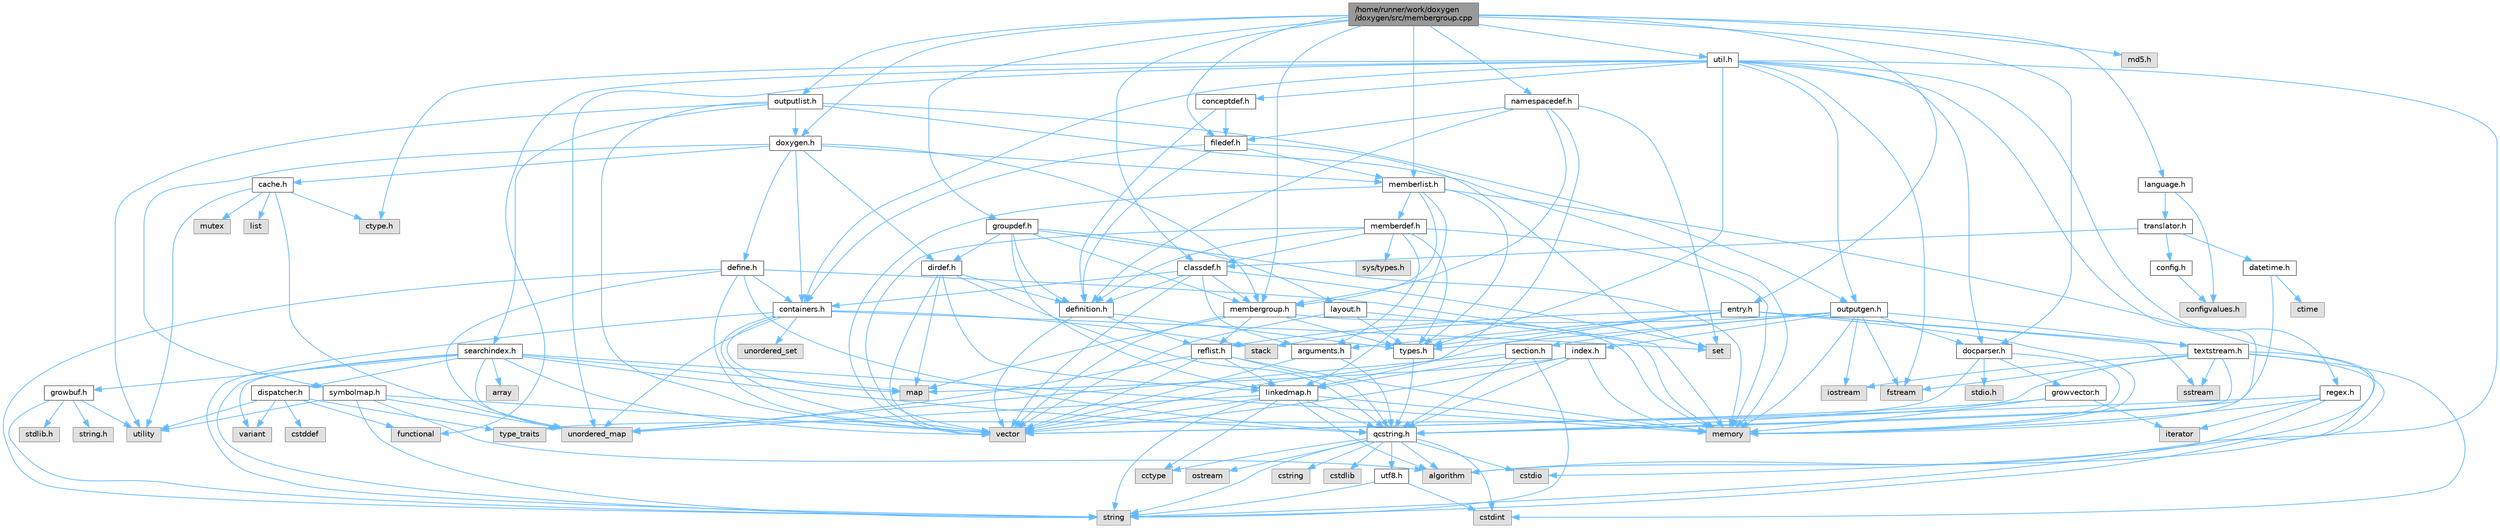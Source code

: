 digraph "/home/runner/work/doxygen/doxygen/src/membergroup.cpp"
{
 // INTERACTIVE_SVG=YES
 // LATEX_PDF_SIZE
  bgcolor="transparent";
  edge [fontname=Helvetica,fontsize=10,labelfontname=Helvetica,labelfontsize=10];
  node [fontname=Helvetica,fontsize=10,shape=box,height=0.2,width=0.4];
  Node1 [label="/home/runner/work/doxygen\l/doxygen/src/membergroup.cpp",height=0.2,width=0.4,color="gray40", fillcolor="grey60", style="filled", fontcolor="black",tooltip=" "];
  Node1 -> Node2 [color="steelblue1",style="solid"];
  Node2 [label="membergroup.h",height=0.2,width=0.4,color="grey40", fillcolor="white", style="filled",URL="$d9/d11/membergroup_8h.html",tooltip=" "];
  Node2 -> Node3 [color="steelblue1",style="solid"];
  Node3 [label="vector",height=0.2,width=0.4,color="grey60", fillcolor="#E0E0E0", style="filled",tooltip=" "];
  Node2 -> Node4 [color="steelblue1",style="solid"];
  Node4 [label="map",height=0.2,width=0.4,color="grey60", fillcolor="#E0E0E0", style="filled",tooltip=" "];
  Node2 -> Node5 [color="steelblue1",style="solid"];
  Node5 [label="memory",height=0.2,width=0.4,color="grey60", fillcolor="#E0E0E0", style="filled",tooltip=" "];
  Node2 -> Node6 [color="steelblue1",style="solid"];
  Node6 [label="types.h",height=0.2,width=0.4,color="grey40", fillcolor="white", style="filled",URL="$d9/d49/types_8h.html",tooltip="This file contains a number of basic enums and types."];
  Node6 -> Node7 [color="steelblue1",style="solid"];
  Node7 [label="qcstring.h",height=0.2,width=0.4,color="grey40", fillcolor="white", style="filled",URL="$d7/d5c/qcstring_8h.html",tooltip=" "];
  Node7 -> Node8 [color="steelblue1",style="solid"];
  Node8 [label="string",height=0.2,width=0.4,color="grey60", fillcolor="#E0E0E0", style="filled",tooltip=" "];
  Node7 -> Node9 [color="steelblue1",style="solid"];
  Node9 [label="algorithm",height=0.2,width=0.4,color="grey60", fillcolor="#E0E0E0", style="filled",tooltip=" "];
  Node7 -> Node10 [color="steelblue1",style="solid"];
  Node10 [label="cctype",height=0.2,width=0.4,color="grey60", fillcolor="#E0E0E0", style="filled",tooltip=" "];
  Node7 -> Node11 [color="steelblue1",style="solid"];
  Node11 [label="cstring",height=0.2,width=0.4,color="grey60", fillcolor="#E0E0E0", style="filled",tooltip=" "];
  Node7 -> Node12 [color="steelblue1",style="solid"];
  Node12 [label="cstdio",height=0.2,width=0.4,color="grey60", fillcolor="#E0E0E0", style="filled",tooltip=" "];
  Node7 -> Node13 [color="steelblue1",style="solid"];
  Node13 [label="cstdlib",height=0.2,width=0.4,color="grey60", fillcolor="#E0E0E0", style="filled",tooltip=" "];
  Node7 -> Node14 [color="steelblue1",style="solid"];
  Node14 [label="cstdint",height=0.2,width=0.4,color="grey60", fillcolor="#E0E0E0", style="filled",tooltip=" "];
  Node7 -> Node15 [color="steelblue1",style="solid"];
  Node15 [label="ostream",height=0.2,width=0.4,color="grey60", fillcolor="#E0E0E0", style="filled",tooltip=" "];
  Node7 -> Node16 [color="steelblue1",style="solid"];
  Node16 [label="utf8.h",height=0.2,width=0.4,color="grey40", fillcolor="white", style="filled",URL="$db/d7c/utf8_8h.html",tooltip="Various UTF8 related helper functions."];
  Node16 -> Node14 [color="steelblue1",style="solid"];
  Node16 -> Node8 [color="steelblue1",style="solid"];
  Node2 -> Node17 [color="steelblue1",style="solid"];
  Node17 [label="reflist.h",height=0.2,width=0.4,color="grey40", fillcolor="white", style="filled",URL="$d1/d02/reflist_8h.html",tooltip=" "];
  Node17 -> Node3 [color="steelblue1",style="solid"];
  Node17 -> Node18 [color="steelblue1",style="solid"];
  Node18 [label="unordered_map",height=0.2,width=0.4,color="grey60", fillcolor="#E0E0E0", style="filled",tooltip=" "];
  Node17 -> Node5 [color="steelblue1",style="solid"];
  Node17 -> Node7 [color="steelblue1",style="solid"];
  Node17 -> Node19 [color="steelblue1",style="solid"];
  Node19 [label="linkedmap.h",height=0.2,width=0.4,color="grey40", fillcolor="white", style="filled",URL="$da/de1/linkedmap_8h.html",tooltip=" "];
  Node19 -> Node18 [color="steelblue1",style="solid"];
  Node19 -> Node3 [color="steelblue1",style="solid"];
  Node19 -> Node5 [color="steelblue1",style="solid"];
  Node19 -> Node8 [color="steelblue1",style="solid"];
  Node19 -> Node9 [color="steelblue1",style="solid"];
  Node19 -> Node10 [color="steelblue1",style="solid"];
  Node19 -> Node7 [color="steelblue1",style="solid"];
  Node1 -> Node20 [color="steelblue1",style="solid"];
  Node20 [label="memberlist.h",height=0.2,width=0.4,color="grey40", fillcolor="white", style="filled",URL="$dd/d78/memberlist_8h.html",tooltip=" "];
  Node20 -> Node3 [color="steelblue1",style="solid"];
  Node20 -> Node9 [color="steelblue1",style="solid"];
  Node20 -> Node21 [color="steelblue1",style="solid"];
  Node21 [label="memberdef.h",height=0.2,width=0.4,color="grey40", fillcolor="white", style="filled",URL="$d4/d46/memberdef_8h.html",tooltip=" "];
  Node21 -> Node3 [color="steelblue1",style="solid"];
  Node21 -> Node5 [color="steelblue1",style="solid"];
  Node21 -> Node22 [color="steelblue1",style="solid"];
  Node22 [label="sys/types.h",height=0.2,width=0.4,color="grey60", fillcolor="#E0E0E0", style="filled",tooltip=" "];
  Node21 -> Node6 [color="steelblue1",style="solid"];
  Node21 -> Node23 [color="steelblue1",style="solid"];
  Node23 [label="definition.h",height=0.2,width=0.4,color="grey40", fillcolor="white", style="filled",URL="$df/da1/definition_8h.html",tooltip=" "];
  Node23 -> Node3 [color="steelblue1",style="solid"];
  Node23 -> Node6 [color="steelblue1",style="solid"];
  Node23 -> Node17 [color="steelblue1",style="solid"];
  Node21 -> Node24 [color="steelblue1",style="solid"];
  Node24 [label="arguments.h",height=0.2,width=0.4,color="grey40", fillcolor="white", style="filled",URL="$df/d9b/arguments_8h.html",tooltip=" "];
  Node24 -> Node3 [color="steelblue1",style="solid"];
  Node24 -> Node7 [color="steelblue1",style="solid"];
  Node21 -> Node25 [color="steelblue1",style="solid"];
  Node25 [label="classdef.h",height=0.2,width=0.4,color="grey40", fillcolor="white", style="filled",URL="$d1/da6/classdef_8h.html",tooltip=" "];
  Node25 -> Node3 [color="steelblue1",style="solid"];
  Node25 -> Node26 [color="steelblue1",style="solid"];
  Node26 [label="set",height=0.2,width=0.4,color="grey60", fillcolor="#E0E0E0", style="filled",tooltip=" "];
  Node25 -> Node27 [color="steelblue1",style="solid"];
  Node27 [label="containers.h",height=0.2,width=0.4,color="grey40", fillcolor="white", style="filled",URL="$d5/d75/containers_8h.html",tooltip=" "];
  Node27 -> Node3 [color="steelblue1",style="solid"];
  Node27 -> Node8 [color="steelblue1",style="solid"];
  Node27 -> Node26 [color="steelblue1",style="solid"];
  Node27 -> Node4 [color="steelblue1",style="solid"];
  Node27 -> Node28 [color="steelblue1",style="solid"];
  Node28 [label="unordered_set",height=0.2,width=0.4,color="grey60", fillcolor="#E0E0E0", style="filled",tooltip=" "];
  Node27 -> Node18 [color="steelblue1",style="solid"];
  Node27 -> Node29 [color="steelblue1",style="solid"];
  Node29 [label="stack",height=0.2,width=0.4,color="grey60", fillcolor="#E0E0E0", style="filled",tooltip=" "];
  Node25 -> Node23 [color="steelblue1",style="solid"];
  Node25 -> Node24 [color="steelblue1",style="solid"];
  Node25 -> Node2 [color="steelblue1",style="solid"];
  Node20 -> Node19 [color="steelblue1",style="solid"];
  Node20 -> Node6 [color="steelblue1",style="solid"];
  Node20 -> Node2 [color="steelblue1",style="solid"];
  Node1 -> Node30 [color="steelblue1",style="solid"];
  Node30 [label="outputlist.h",height=0.2,width=0.4,color="grey40", fillcolor="white", style="filled",URL="$d2/db9/outputlist_8h.html",tooltip=" "];
  Node30 -> Node31 [color="steelblue1",style="solid"];
  Node31 [label="utility",height=0.2,width=0.4,color="grey60", fillcolor="#E0E0E0", style="filled",tooltip=" "];
  Node30 -> Node3 [color="steelblue1",style="solid"];
  Node30 -> Node5 [color="steelblue1",style="solid"];
  Node30 -> Node32 [color="steelblue1",style="solid"];
  Node32 [label="outputgen.h",height=0.2,width=0.4,color="grey40", fillcolor="white", style="filled",URL="$df/d06/outputgen_8h.html",tooltip=" "];
  Node32 -> Node5 [color="steelblue1",style="solid"];
  Node32 -> Node29 [color="steelblue1",style="solid"];
  Node32 -> Node33 [color="steelblue1",style="solid"];
  Node33 [label="iostream",height=0.2,width=0.4,color="grey60", fillcolor="#E0E0E0", style="filled",tooltip=" "];
  Node32 -> Node34 [color="steelblue1",style="solid"];
  Node34 [label="fstream",height=0.2,width=0.4,color="grey60", fillcolor="#E0E0E0", style="filled",tooltip=" "];
  Node32 -> Node6 [color="steelblue1",style="solid"];
  Node32 -> Node35 [color="steelblue1",style="solid"];
  Node35 [label="index.h",height=0.2,width=0.4,color="grey40", fillcolor="white", style="filled",URL="$d1/db5/index_8h.html",tooltip=" "];
  Node35 -> Node5 [color="steelblue1",style="solid"];
  Node35 -> Node3 [color="steelblue1",style="solid"];
  Node35 -> Node4 [color="steelblue1",style="solid"];
  Node35 -> Node7 [color="steelblue1",style="solid"];
  Node32 -> Node36 [color="steelblue1",style="solid"];
  Node36 [label="section.h",height=0.2,width=0.4,color="grey40", fillcolor="white", style="filled",URL="$d1/d2a/section_8h.html",tooltip=" "];
  Node36 -> Node8 [color="steelblue1",style="solid"];
  Node36 -> Node18 [color="steelblue1",style="solid"];
  Node36 -> Node7 [color="steelblue1",style="solid"];
  Node36 -> Node19 [color="steelblue1",style="solid"];
  Node32 -> Node37 [color="steelblue1",style="solid"];
  Node37 [label="textstream.h",height=0.2,width=0.4,color="grey40", fillcolor="white", style="filled",URL="$d4/d7d/textstream_8h.html",tooltip=" "];
  Node37 -> Node8 [color="steelblue1",style="solid"];
  Node37 -> Node33 [color="steelblue1",style="solid"];
  Node37 -> Node38 [color="steelblue1",style="solid"];
  Node38 [label="sstream",height=0.2,width=0.4,color="grey60", fillcolor="#E0E0E0", style="filled",tooltip=" "];
  Node37 -> Node14 [color="steelblue1",style="solid"];
  Node37 -> Node12 [color="steelblue1",style="solid"];
  Node37 -> Node34 [color="steelblue1",style="solid"];
  Node37 -> Node39 [color="steelblue1",style="solid"];
  Node39 [label="type_traits",height=0.2,width=0.4,color="grey60", fillcolor="#E0E0E0", style="filled",tooltip=" "];
  Node37 -> Node7 [color="steelblue1",style="solid"];
  Node32 -> Node40 [color="steelblue1",style="solid"];
  Node40 [label="docparser.h",height=0.2,width=0.4,color="grey40", fillcolor="white", style="filled",URL="$de/d9c/docparser_8h.html",tooltip=" "];
  Node40 -> Node41 [color="steelblue1",style="solid"];
  Node41 [label="stdio.h",height=0.2,width=0.4,color="grey60", fillcolor="#E0E0E0", style="filled",tooltip=" "];
  Node40 -> Node5 [color="steelblue1",style="solid"];
  Node40 -> Node7 [color="steelblue1",style="solid"];
  Node40 -> Node42 [color="steelblue1",style="solid"];
  Node42 [label="growvector.h",height=0.2,width=0.4,color="grey40", fillcolor="white", style="filled",URL="$d7/d50/growvector_8h.html",tooltip=" "];
  Node42 -> Node3 [color="steelblue1",style="solid"];
  Node42 -> Node5 [color="steelblue1",style="solid"];
  Node42 -> Node43 [color="steelblue1",style="solid"];
  Node43 [label="iterator",height=0.2,width=0.4,color="grey60", fillcolor="#E0E0E0", style="filled",tooltip=" "];
  Node30 -> Node44 [color="steelblue1",style="solid"];
  Node44 [label="searchindex.h",height=0.2,width=0.4,color="grey40", fillcolor="white", style="filled",URL="$de/d07/searchindex_8h.html",tooltip="Web server based search engine."];
  Node44 -> Node5 [color="steelblue1",style="solid"];
  Node44 -> Node3 [color="steelblue1",style="solid"];
  Node44 -> Node4 [color="steelblue1",style="solid"];
  Node44 -> Node18 [color="steelblue1",style="solid"];
  Node44 -> Node8 [color="steelblue1",style="solid"];
  Node44 -> Node45 [color="steelblue1",style="solid"];
  Node45 [label="array",height=0.2,width=0.4,color="grey60", fillcolor="#E0E0E0", style="filled",tooltip=" "];
  Node44 -> Node46 [color="steelblue1",style="solid"];
  Node46 [label="variant",height=0.2,width=0.4,color="grey60", fillcolor="#E0E0E0", style="filled",tooltip=" "];
  Node44 -> Node7 [color="steelblue1",style="solid"];
  Node44 -> Node47 [color="steelblue1",style="solid"];
  Node47 [label="growbuf.h",height=0.2,width=0.4,color="grey40", fillcolor="white", style="filled",URL="$dd/d72/growbuf_8h.html",tooltip=" "];
  Node47 -> Node31 [color="steelblue1",style="solid"];
  Node47 -> Node48 [color="steelblue1",style="solid"];
  Node48 [label="stdlib.h",height=0.2,width=0.4,color="grey60", fillcolor="#E0E0E0", style="filled",tooltip=" "];
  Node47 -> Node49 [color="steelblue1",style="solid"];
  Node49 [label="string.h",height=0.2,width=0.4,color="grey60", fillcolor="#E0E0E0", style="filled",tooltip=" "];
  Node47 -> Node8 [color="steelblue1",style="solid"];
  Node44 -> Node50 [color="steelblue1",style="solid"];
  Node50 [label="dispatcher.h",height=0.2,width=0.4,color="grey40", fillcolor="white", style="filled",URL="$da/d73/dispatcher_8h.html",tooltip=" "];
  Node50 -> Node51 [color="steelblue1",style="solid"];
  Node51 [label="cstddef",height=0.2,width=0.4,color="grey60", fillcolor="#E0E0E0", style="filled",tooltip=" "];
  Node50 -> Node31 [color="steelblue1",style="solid"];
  Node50 -> Node52 [color="steelblue1",style="solid"];
  Node52 [label="functional",height=0.2,width=0.4,color="grey60", fillcolor="#E0E0E0", style="filled",tooltip=" "];
  Node50 -> Node46 [color="steelblue1",style="solid"];
  Node50 -> Node39 [color="steelblue1",style="solid"];
  Node30 -> Node53 [color="steelblue1",style="solid"];
  Node53 [label="doxygen.h",height=0.2,width=0.4,color="grey40", fillcolor="white", style="filled",URL="$d1/da1/doxygen_8h.html",tooltip=" "];
  Node53 -> Node27 [color="steelblue1",style="solid"];
  Node53 -> Node2 [color="steelblue1",style="solid"];
  Node53 -> Node54 [color="steelblue1",style="solid"];
  Node54 [label="dirdef.h",height=0.2,width=0.4,color="grey40", fillcolor="white", style="filled",URL="$d6/d15/dirdef_8h.html",tooltip=" "];
  Node54 -> Node3 [color="steelblue1",style="solid"];
  Node54 -> Node4 [color="steelblue1",style="solid"];
  Node54 -> Node7 [color="steelblue1",style="solid"];
  Node54 -> Node19 [color="steelblue1",style="solid"];
  Node54 -> Node23 [color="steelblue1",style="solid"];
  Node53 -> Node20 [color="steelblue1",style="solid"];
  Node53 -> Node55 [color="steelblue1",style="solid"];
  Node55 [label="define.h",height=0.2,width=0.4,color="grey40", fillcolor="white", style="filled",URL="$df/d67/define_8h.html",tooltip=" "];
  Node55 -> Node3 [color="steelblue1",style="solid"];
  Node55 -> Node5 [color="steelblue1",style="solid"];
  Node55 -> Node8 [color="steelblue1",style="solid"];
  Node55 -> Node18 [color="steelblue1",style="solid"];
  Node55 -> Node7 [color="steelblue1",style="solid"];
  Node55 -> Node27 [color="steelblue1",style="solid"];
  Node53 -> Node56 [color="steelblue1",style="solid"];
  Node56 [label="cache.h",height=0.2,width=0.4,color="grey40", fillcolor="white", style="filled",URL="$d3/d26/cache_8h.html",tooltip=" "];
  Node56 -> Node57 [color="steelblue1",style="solid"];
  Node57 [label="list",height=0.2,width=0.4,color="grey60", fillcolor="#E0E0E0", style="filled",tooltip=" "];
  Node56 -> Node18 [color="steelblue1",style="solid"];
  Node56 -> Node58 [color="steelblue1",style="solid"];
  Node58 [label="mutex",height=0.2,width=0.4,color="grey60", fillcolor="#E0E0E0", style="filled",tooltip=" "];
  Node56 -> Node31 [color="steelblue1",style="solid"];
  Node56 -> Node59 [color="steelblue1",style="solid"];
  Node59 [label="ctype.h",height=0.2,width=0.4,color="grey60", fillcolor="#E0E0E0", style="filled",tooltip=" "];
  Node53 -> Node60 [color="steelblue1",style="solid"];
  Node60 [label="symbolmap.h",height=0.2,width=0.4,color="grey40", fillcolor="white", style="filled",URL="$d7/ddd/symbolmap_8h.html",tooltip=" "];
  Node60 -> Node9 [color="steelblue1",style="solid"];
  Node60 -> Node18 [color="steelblue1",style="solid"];
  Node60 -> Node3 [color="steelblue1",style="solid"];
  Node60 -> Node8 [color="steelblue1",style="solid"];
  Node60 -> Node31 [color="steelblue1",style="solid"];
  Node1 -> Node61 [color="steelblue1",style="solid"];
  Node61 [label="util.h",height=0.2,width=0.4,color="grey40", fillcolor="white", style="filled",URL="$d8/d3c/util_8h.html",tooltip="A bunch of utility functions."];
  Node61 -> Node5 [color="steelblue1",style="solid"];
  Node61 -> Node18 [color="steelblue1",style="solid"];
  Node61 -> Node9 [color="steelblue1",style="solid"];
  Node61 -> Node52 [color="steelblue1",style="solid"];
  Node61 -> Node34 [color="steelblue1",style="solid"];
  Node61 -> Node59 [color="steelblue1",style="solid"];
  Node61 -> Node6 [color="steelblue1",style="solid"];
  Node61 -> Node40 [color="steelblue1",style="solid"];
  Node61 -> Node27 [color="steelblue1",style="solid"];
  Node61 -> Node32 [color="steelblue1",style="solid"];
  Node61 -> Node62 [color="steelblue1",style="solid"];
  Node62 [label="regex.h",height=0.2,width=0.4,color="grey40", fillcolor="white", style="filled",URL="$d1/d21/regex_8h.html",tooltip=" "];
  Node62 -> Node5 [color="steelblue1",style="solid"];
  Node62 -> Node8 [color="steelblue1",style="solid"];
  Node62 -> Node3 [color="steelblue1",style="solid"];
  Node62 -> Node43 [color="steelblue1",style="solid"];
  Node61 -> Node63 [color="steelblue1",style="solid"];
  Node63 [label="conceptdef.h",height=0.2,width=0.4,color="grey40", fillcolor="white", style="filled",URL="$da/df1/conceptdef_8h.html",tooltip=" "];
  Node63 -> Node23 [color="steelblue1",style="solid"];
  Node63 -> Node64 [color="steelblue1",style="solid"];
  Node64 [label="filedef.h",height=0.2,width=0.4,color="grey40", fillcolor="white", style="filled",URL="$d4/d3a/filedef_8h.html",tooltip=" "];
  Node64 -> Node26 [color="steelblue1",style="solid"];
  Node64 -> Node23 [color="steelblue1",style="solid"];
  Node64 -> Node20 [color="steelblue1",style="solid"];
  Node64 -> Node27 [color="steelblue1",style="solid"];
  Node1 -> Node25 [color="steelblue1",style="solid"];
  Node1 -> Node65 [color="steelblue1",style="solid"];
  Node65 [label="namespacedef.h",height=0.2,width=0.4,color="grey40", fillcolor="white", style="filled",URL="$d7/d97/namespacedef_8h.html",tooltip=" "];
  Node65 -> Node26 [color="steelblue1",style="solid"];
  Node65 -> Node23 [color="steelblue1",style="solid"];
  Node65 -> Node64 [color="steelblue1",style="solid"];
  Node65 -> Node19 [color="steelblue1",style="solid"];
  Node65 -> Node2 [color="steelblue1",style="solid"];
  Node1 -> Node64 [color="steelblue1",style="solid"];
  Node1 -> Node66 [color="steelblue1",style="solid"];
  Node66 [label="language.h",height=0.2,width=0.4,color="grey40", fillcolor="white", style="filled",URL="$d8/dce/language_8h.html",tooltip=" "];
  Node66 -> Node67 [color="steelblue1",style="solid"];
  Node67 [label="translator.h",height=0.2,width=0.4,color="grey40", fillcolor="white", style="filled",URL="$d9/df1/translator_8h.html",tooltip=" "];
  Node67 -> Node25 [color="steelblue1",style="solid"];
  Node67 -> Node68 [color="steelblue1",style="solid"];
  Node68 [label="config.h",height=0.2,width=0.4,color="grey40", fillcolor="white", style="filled",URL="$db/d16/config_8h.html",tooltip=" "];
  Node68 -> Node69 [color="steelblue1",style="solid"];
  Node69 [label="configvalues.h",height=0.2,width=0.4,color="grey60", fillcolor="#E0E0E0", style="filled",tooltip=" "];
  Node67 -> Node70 [color="steelblue1",style="solid"];
  Node70 [label="datetime.h",height=0.2,width=0.4,color="grey40", fillcolor="white", style="filled",URL="$de/d1b/datetime_8h.html",tooltip=" "];
  Node70 -> Node71 [color="steelblue1",style="solid"];
  Node71 [label="ctime",height=0.2,width=0.4,color="grey60", fillcolor="#E0E0E0", style="filled",tooltip=" "];
  Node70 -> Node7 [color="steelblue1",style="solid"];
  Node66 -> Node69 [color="steelblue1",style="solid"];
  Node1 -> Node72 [color="steelblue1",style="solid"];
  Node72 [label="groupdef.h",height=0.2,width=0.4,color="grey40", fillcolor="white", style="filled",URL="$d1/de6/groupdef_8h.html",tooltip=" "];
  Node72 -> Node5 [color="steelblue1",style="solid"];
  Node72 -> Node23 [color="steelblue1",style="solid"];
  Node72 -> Node54 [color="steelblue1",style="solid"];
  Node72 -> Node73 [color="steelblue1",style="solid"];
  Node73 [label="layout.h",height=0.2,width=0.4,color="grey40", fillcolor="white", style="filled",URL="$db/d51/layout_8h.html",tooltip=" "];
  Node73 -> Node5 [color="steelblue1",style="solid"];
  Node73 -> Node3 [color="steelblue1",style="solid"];
  Node73 -> Node6 [color="steelblue1",style="solid"];
  Node72 -> Node2 [color="steelblue1",style="solid"];
  Node72 -> Node19 [color="steelblue1",style="solid"];
  Node1 -> Node53 [color="steelblue1",style="solid"];
  Node1 -> Node40 [color="steelblue1",style="solid"];
  Node1 -> Node74 [color="steelblue1",style="solid"];
  Node74 [label="entry.h",height=0.2,width=0.4,color="grey40", fillcolor="white", style="filled",URL="$d1/dc6/entry_8h.html",tooltip=" "];
  Node74 -> Node3 [color="steelblue1",style="solid"];
  Node74 -> Node5 [color="steelblue1",style="solid"];
  Node74 -> Node38 [color="steelblue1",style="solid"];
  Node74 -> Node6 [color="steelblue1",style="solid"];
  Node74 -> Node24 [color="steelblue1",style="solid"];
  Node74 -> Node17 [color="steelblue1",style="solid"];
  Node74 -> Node37 [color="steelblue1",style="solid"];
  Node1 -> Node75 [color="steelblue1",style="solid"];
  Node75 [label="md5.h",height=0.2,width=0.4,color="grey60", fillcolor="#E0E0E0", style="filled",tooltip=" "];
}
